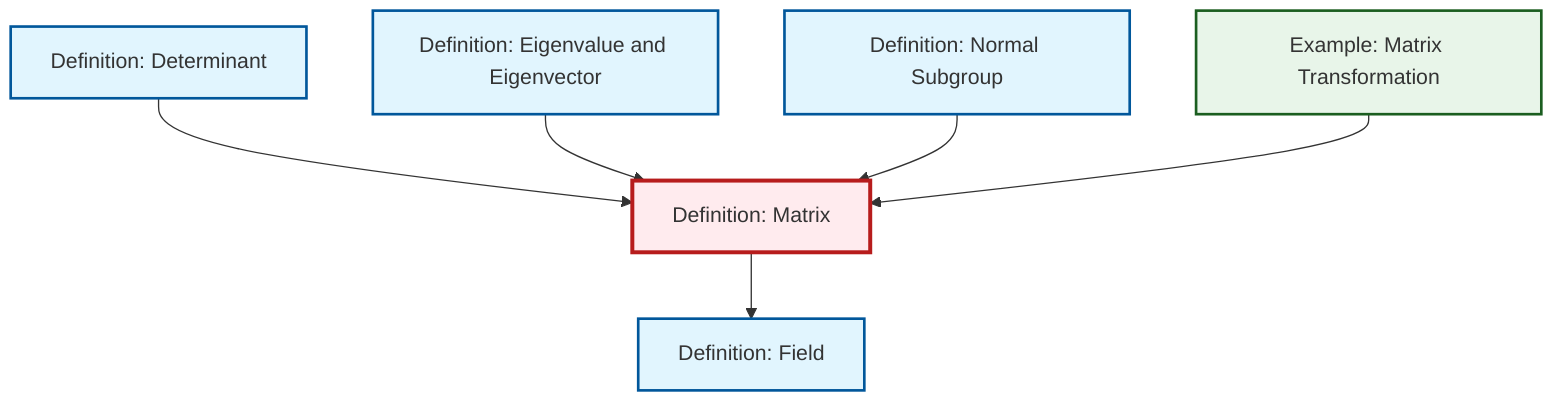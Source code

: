 graph TD
    classDef definition fill:#e1f5fe,stroke:#01579b,stroke-width:2px
    classDef theorem fill:#f3e5f5,stroke:#4a148c,stroke-width:2px
    classDef axiom fill:#fff3e0,stroke:#e65100,stroke-width:2px
    classDef example fill:#e8f5e9,stroke:#1b5e20,stroke-width:2px
    classDef current fill:#ffebee,stroke:#b71c1c,stroke-width:3px
    def-determinant["Definition: Determinant"]:::definition
    def-matrix["Definition: Matrix"]:::definition
    def-field["Definition: Field"]:::definition
    def-eigenvalue-eigenvector["Definition: Eigenvalue and Eigenvector"]:::definition
    ex-matrix-transformation["Example: Matrix Transformation"]:::example
    def-normal-subgroup["Definition: Normal Subgroup"]:::definition
    def-determinant --> def-matrix
    def-eigenvalue-eigenvector --> def-matrix
    def-normal-subgroup --> def-matrix
    ex-matrix-transformation --> def-matrix
    def-matrix --> def-field
    class def-matrix current